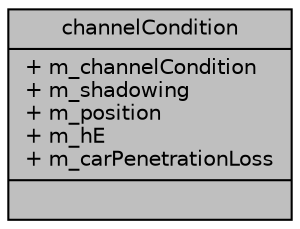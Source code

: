 digraph "channelCondition"
{
  edge [fontname="Helvetica",fontsize="10",labelfontname="Helvetica",labelfontsize="10"];
  node [fontname="Helvetica",fontsize="10",shape=record];
  Node1 [label="{channelCondition\n|+ m_channelCondition\l+ m_shadowing\l+ m_position\l+ m_hE\l+ m_carPenetrationLoss\l|}",height=0.2,width=0.4,color="black", fillcolor="grey75", style="filled", fontcolor="black"];
}
